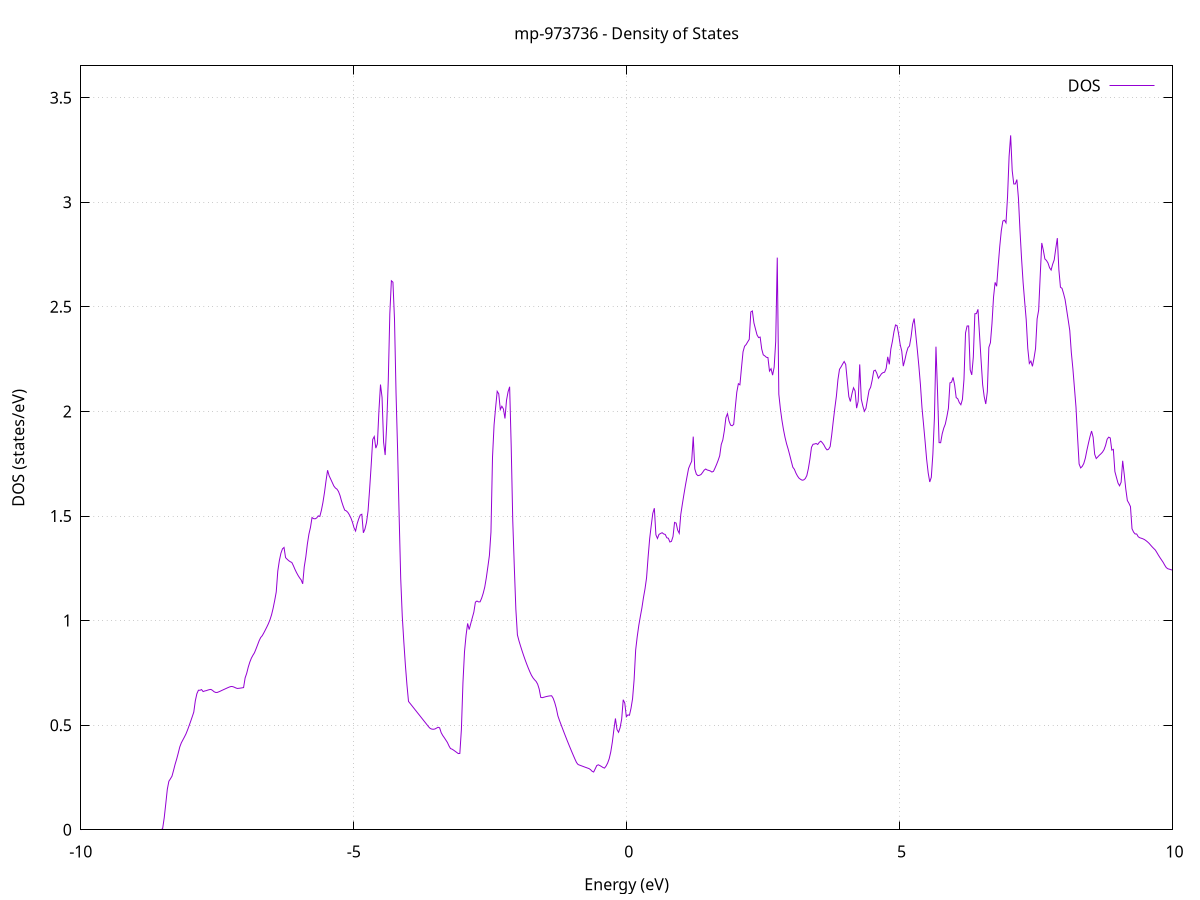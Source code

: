 set title 'mp-973736 - Density of States'
set xlabel 'Energy (eV)'
set ylabel 'DOS (states/eV)'
set grid
set xrange [-10:10]
set yrange [0:3.652]
set xzeroaxis lt -1
set terminal png size 800,600
set output 'mp-973736_dos_gnuplot.png'
plot '-' using 1:2 with lines title 'DOS'
-21.013900 0.000000
-20.985400 0.000000
-20.956900 0.000000
-20.928400 0.000000
-20.899900 0.000000
-20.871400 0.000000
-20.842900 0.000000
-20.814400 0.000000
-20.785900 0.000000
-20.757400 0.000000
-20.728900 0.000000
-20.700400 0.000000
-20.671900 0.000000
-20.643400 0.000000
-20.614900 0.000000
-20.586400 0.000000
-20.557900 0.000000
-20.529400 0.000000
-20.500900 0.000000
-20.472300 0.000000
-20.443800 0.000000
-20.415300 0.000000
-20.386800 0.000000
-20.358300 0.000000
-20.329800 0.000000
-20.301300 0.000000
-20.272800 0.000000
-20.244300 0.000000
-20.215800 0.000000
-20.187300 0.000000
-20.158800 0.000000
-20.130300 0.000000
-20.101800 0.000000
-20.073300 0.000000
-20.044800 0.000000
-20.016300 0.000000
-19.987800 0.000000
-19.959300 0.000000
-19.930800 0.000000
-19.902200 0.000000
-19.873700 0.000000
-19.845200 0.000000
-19.816700 0.000000
-19.788200 0.000000
-19.759700 0.000000
-19.731200 0.000000
-19.702700 0.000000
-19.674200 0.000000
-19.645700 0.000000
-19.617200 0.000000
-19.588700 0.000000
-19.560200 0.000000
-19.531700 0.000000
-19.503200 0.000000
-19.474700 0.000000
-19.446200 0.000000
-19.417700 0.000000
-19.389200 0.000000
-19.360700 0.000000
-19.332100 0.000000
-19.303600 0.000000
-19.275100 0.000000
-19.246600 0.000000
-19.218100 0.000000
-19.189600 0.000000
-19.161100 0.000000
-19.132600 0.000000
-19.104100 0.000000
-19.075600 0.000000
-19.047100 0.000000
-19.018600 0.000000
-18.990100 0.000000
-18.961600 0.000000
-18.933100 0.000000
-18.904600 0.000000
-18.876100 0.000000
-18.847600 0.000000
-18.819100 0.000000
-18.790600 0.000000
-18.762000 0.000000
-18.733500 0.000000
-18.705000 0.000000
-18.676500 0.000000
-18.648000 0.000000
-18.619500 0.000000
-18.591000 0.000000
-18.562500 0.000000
-18.534000 0.000000
-18.505500 0.000000
-18.477000 0.000000
-18.448500 0.000000
-18.420000 196.265000
-18.391500 845.189800
-18.363000 85.508100
-18.334500 175.839500
-18.306000 0.000000
-18.277500 0.000000
-18.249000 0.000000
-18.220400 0.000000
-18.191900 0.000000
-18.163400 0.000000
-18.134900 0.000000
-18.106400 0.000000
-18.077900 0.000000
-18.049400 0.000000
-18.020900 0.000000
-17.992400 0.000000
-17.963900 0.000000
-17.935400 0.000000
-17.906900 0.000000
-17.878400 0.000000
-17.849900 0.000000
-17.821400 0.000000
-17.792900 0.000000
-17.764400 0.000000
-17.735900 0.000000
-17.707400 0.000000
-17.678900 0.000000
-17.650300 0.000000
-17.621800 0.000000
-17.593300 0.000000
-17.564800 0.000000
-17.536300 0.000000
-17.507800 0.000000
-17.479300 0.000000
-17.450800 0.000000
-17.422300 0.000000
-17.393800 0.000000
-17.365300 0.000000
-17.336800 0.000000
-17.308300 0.000000
-17.279800 0.000000
-17.251300 0.000000
-17.222800 0.000000
-17.194300 0.000000
-17.165800 0.000000
-17.137300 0.000000
-17.108800 0.000000
-17.080200 0.000000
-17.051700 0.000000
-17.023200 0.000000
-16.994700 0.000000
-16.966200 0.000000
-16.937700 0.000000
-16.909200 0.000000
-16.880700 0.000000
-16.852200 0.000000
-16.823700 0.000000
-16.795200 0.000000
-16.766700 0.000000
-16.738200 0.000000
-16.709700 0.000000
-16.681200 0.000000
-16.652700 0.000000
-16.624200 0.000000
-16.595700 0.000000
-16.567200 0.000000
-16.538700 0.000000
-16.510100 0.000000
-16.481600 0.000000
-16.453100 0.000000
-16.424600 0.000000
-16.396100 0.000000
-16.367600 0.000000
-16.339100 0.000000
-16.310600 0.000000
-16.282100 0.000000
-16.253600 0.000000
-16.225100 0.000000
-16.196600 0.000000
-16.168100 0.000000
-16.139600 0.000000
-16.111100 0.000000
-16.082600 0.000000
-16.054100 0.000000
-16.025600 0.000000
-15.997100 0.000000
-15.968600 0.000000
-15.940000 0.000000
-15.911500 0.000000
-15.883000 0.000000
-15.854500 0.000000
-15.826000 0.000000
-15.797500 0.000000
-15.769000 0.000000
-15.740500 0.000000
-15.712000 0.000000
-15.683500 0.000000
-15.655000 0.000000
-15.626500 0.000000
-15.598000 0.000000
-15.569500 0.000000
-15.541000 0.000000
-15.512500 0.000000
-15.484000 0.000000
-15.455500 0.000000
-15.427000 0.000000
-15.398400 0.000000
-15.369900 0.000000
-15.341400 0.000000
-15.312900 0.000000
-15.284400 0.000000
-15.255900 0.000000
-15.227400 0.000000
-15.198900 0.000000
-15.170400 0.000000
-15.141900 0.000000
-15.113400 0.000000
-15.084900 0.000000
-15.056400 0.000000
-15.027900 0.000000
-14.999400 0.000000
-14.970900 0.000000
-14.942400 0.000000
-14.913900 0.000000
-14.885400 0.000000
-14.856900 0.000000
-14.828300 0.000000
-14.799800 0.000000
-14.771300 0.000000
-14.742800 0.000000
-14.714300 0.000000
-14.685800 0.000000
-14.657300 0.000000
-14.628800 0.000000
-14.600300 0.000000
-14.571800 0.000000
-14.543300 0.000000
-14.514800 0.000000
-14.486300 0.000000
-14.457800 0.000000
-14.429300 0.000000
-14.400800 0.000000
-14.372300 0.000000
-14.343800 0.000000
-14.315300 0.000000
-14.286800 0.000000
-14.258200 0.000000
-14.229700 0.000000
-14.201200 0.000000
-14.172700 0.000000
-14.144200 0.000000
-14.115700 0.000000
-14.087200 0.000000
-14.058700 0.000000
-14.030200 0.000000
-14.001700 0.000000
-13.973200 0.000000
-13.944700 0.000000
-13.916200 0.000000
-13.887700 0.000000
-13.859200 0.000000
-13.830700 0.000000
-13.802200 0.000000
-13.773700 0.000000
-13.745200 0.000000
-13.716700 0.000000
-13.688100 0.000000
-13.659600 0.000000
-13.631100 0.000000
-13.602600 0.000000
-13.574100 0.000000
-13.545600 0.000000
-13.517100 0.000000
-13.488600 0.000000
-13.460100 0.000000
-13.431600 0.000000
-13.403100 0.000000
-13.374600 0.000000
-13.346100 0.000000
-13.317600 0.000000
-13.289100 0.000000
-13.260600 0.000000
-13.232100 0.000000
-13.203600 0.000000
-13.175100 0.000000
-13.146600 0.000000
-13.118000 0.000000
-13.089500 0.000000
-13.061000 0.000000
-13.032500 0.000000
-13.004000 0.000000
-12.975500 0.000000
-12.947000 0.000000
-12.918500 0.000000
-12.890000 0.000000
-12.861500 0.000000
-12.833000 0.000000
-12.804500 0.000000
-12.776000 0.000000
-12.747500 0.000000
-12.719000 0.000000
-12.690500 0.000000
-12.662000 0.000000
-12.633500 0.000000
-12.605000 0.000000
-12.576500 0.000000
-12.547900 0.000000
-12.519400 0.000000
-12.490900 0.000000
-12.462400 0.000000
-12.433900 0.000000
-12.405400 0.000000
-12.376900 0.000000
-12.348400 0.000000
-12.319900 0.000000
-12.291400 0.000000
-12.262900 0.000000
-12.234400 0.000000
-12.205900 0.000000
-12.177400 0.000000
-12.148900 0.000000
-12.120400 0.000000
-12.091900 0.000000
-12.063400 0.000000
-12.034900 0.000000
-12.006300 0.000000
-11.977800 0.000000
-11.949300 0.000000
-11.920800 0.000000
-11.892300 0.000000
-11.863800 0.000000
-11.835300 0.000000
-11.806800 0.000000
-11.778300 0.000000
-11.749800 0.000000
-11.721300 0.000000
-11.692800 0.000000
-11.664300 0.000000
-11.635800 0.000000
-11.607300 0.000000
-11.578800 0.000000
-11.550300 0.000000
-11.521800 0.000000
-11.493300 0.000000
-11.464800 0.000000
-11.436200 0.000000
-11.407700 0.000000
-11.379200 0.000000
-11.350700 0.000000
-11.322200 0.000000
-11.293700 0.000000
-11.265200 0.000000
-11.236700 0.000000
-11.208200 0.000000
-11.179700 0.000000
-11.151200 0.000000
-11.122700 0.000000
-11.094200 0.000000
-11.065700 0.000000
-11.037200 0.000000
-11.008700 0.000000
-10.980200 0.000000
-10.951700 0.000000
-10.923200 0.000000
-10.894700 0.000000
-10.866100 0.000000
-10.837600 0.000000
-10.809100 0.000000
-10.780600 0.000000
-10.752100 0.000000
-10.723600 0.000000
-10.695100 0.000000
-10.666600 0.000000
-10.638100 0.000000
-10.609600 0.000000
-10.581100 0.000000
-10.552600 0.000000
-10.524100 0.000000
-10.495600 0.000000
-10.467100 0.000000
-10.438600 0.000000
-10.410100 0.000000
-10.381600 0.000000
-10.353100 0.000000
-10.324600 0.000000
-10.296000 0.000000
-10.267500 0.000000
-10.239000 0.000000
-10.210500 0.000000
-10.182000 0.000000
-10.153500 0.000000
-10.125000 0.000000
-10.096500 0.000000
-10.068000 0.000000
-10.039500 0.000000
-10.011000 0.000000
-9.982500 0.000000
-9.954000 0.000000
-9.925500 0.000000
-9.897000 0.000000
-9.868500 0.000000
-9.840000 0.000000
-9.811500 0.000000
-9.783000 0.000000
-9.754500 0.000000
-9.725900 0.000000
-9.697400 0.000000
-9.668900 0.000000
-9.640400 0.000000
-9.611900 0.000000
-9.583400 0.000000
-9.554900 0.000000
-9.526400 0.000000
-9.497900 0.000000
-9.469400 0.000000
-9.440900 0.000000
-9.412400 0.000000
-9.383900 0.000000
-9.355400 0.000000
-9.326900 0.000000
-9.298400 0.000000
-9.269900 0.000000
-9.241400 0.000000
-9.212900 0.000000
-9.184400 0.000000
-9.155800 0.000000
-9.127300 0.000000
-9.098800 0.000000
-9.070300 0.000000
-9.041800 0.000000
-9.013300 0.000000
-8.984800 0.000000
-8.956300 0.000000
-8.927800 0.000000
-8.899300 0.000000
-8.870800 0.000000
-8.842300 0.000000
-8.813800 0.000000
-8.785300 0.000000
-8.756800 0.000000
-8.728300 0.000000
-8.699800 0.000000
-8.671300 0.000000
-8.642800 0.000000
-8.614200 0.000000
-8.585700 0.000000
-8.557200 0.000000
-8.528700 0.000000
-8.500200 0.006600
-8.471700 0.057100
-8.443200 0.124100
-8.414700 0.193900
-8.386200 0.232200
-8.357700 0.243600
-8.329200 0.256300
-8.300700 0.283800
-8.272200 0.313000
-8.243700 0.337800
-8.215200 0.366000
-8.186700 0.395900
-8.158200 0.415600
-8.129700 0.429700
-8.101200 0.443600
-8.072700 0.458500
-8.044100 0.477300
-8.015600 0.497600
-7.987100 0.518600
-7.958600 0.540200
-7.930100 0.562500
-7.901600 0.616900
-7.873100 0.650800
-7.844600 0.667200
-7.816100 0.667000
-7.787600 0.670300
-7.759100 0.660700
-7.730600 0.663500
-7.702100 0.665100
-7.673600 0.667800
-7.645100 0.669900
-7.616600 0.671100
-7.588100 0.666700
-7.559600 0.660200
-7.531100 0.656700
-7.502600 0.656400
-7.474000 0.659300
-7.445500 0.662500
-7.417000 0.666100
-7.388500 0.669500
-7.360000 0.672900
-7.331500 0.676300
-7.303000 0.679700
-7.274500 0.682800
-7.246000 0.685100
-7.217500 0.684400
-7.189000 0.681700
-7.160500 0.678100
-7.132000 0.675600
-7.103500 0.676300
-7.075000 0.677300
-7.046500 0.678500
-7.018000 0.679800
-6.989500 0.726100
-6.961000 0.747600
-6.932500 0.777200
-6.903900 0.801400
-6.875400 0.820200
-6.846900 0.834200
-6.818400 0.846200
-6.789900 0.864700
-6.761400 0.883900
-6.732900 0.903600
-6.704400 0.919000
-6.675900 0.927800
-6.647400 0.941100
-6.618900 0.955500
-6.590400 0.970300
-6.561900 0.986000
-6.533400 1.004800
-6.504900 1.028000
-6.476400 1.059100
-6.447900 1.095900
-6.419400 1.136900
-6.390900 1.237100
-6.362400 1.286800
-6.333800 1.322100
-6.305300 1.343000
-6.276800 1.349700
-6.248300 1.301100
-6.219800 1.293400
-6.191300 1.286600
-6.162800 1.281500
-6.134300 1.278000
-6.105800 1.262900
-6.077300 1.245500
-6.048800 1.230000
-6.020300 1.216300
-5.991800 1.204400
-5.963300 1.194700
-5.934800 1.175800
-5.906300 1.256900
-5.877800 1.304000
-5.849300 1.365700
-5.820800 1.413200
-5.792200 1.445900
-5.763700 1.492800
-5.735200 1.487400
-5.706700 1.486600
-5.678200 1.490900
-5.649700 1.500700
-5.621200 1.498000
-5.592700 1.526600
-5.564200 1.564600
-5.535700 1.612200
-5.507200 1.668500
-5.478700 1.718900
-5.450200 1.692300
-5.421700 1.676400
-5.393200 1.660200
-5.364700 1.643800
-5.336200 1.634000
-5.307700 1.628700
-5.279200 1.617400
-5.250700 1.597800
-5.222100 1.570300
-5.193600 1.547600
-5.165100 1.528200
-5.136600 1.524700
-5.108100 1.517600
-5.079600 1.505600
-5.051100 1.490400
-5.022600 1.469700
-4.994100 1.443500
-4.965600 1.428300
-4.937100 1.462800
-4.908600 1.486400
-4.880100 1.504800
-4.851600 1.508400
-4.823100 1.419700
-4.794600 1.437400
-4.766100 1.469100
-4.737600 1.523800
-4.709100 1.626300
-4.680600 1.740400
-4.652000 1.866000
-4.623500 1.880000
-4.595000 1.824600
-4.566500 1.844800
-4.538000 2.003800
-4.509500 2.128500
-4.481000 2.067500
-4.452500 1.852400
-4.424000 1.791500
-4.395500 1.938700
-4.367000 2.147200
-4.338500 2.467500
-4.310000 2.624600
-4.281500 2.617800
-4.253000 2.441800
-4.224500 2.085900
-4.196000 1.814600
-4.167500 1.495300
-4.139000 1.200700
-4.110500 1.020500
-4.081900 0.898000
-4.053400 0.787100
-4.024900 0.693100
-3.996400 0.613700
-3.967900 0.604300
-3.939400 0.595000
-3.910900 0.585600
-3.882400 0.576200
-3.853900 0.566800
-3.825400 0.557400
-3.796900 0.548100
-3.768400 0.538700
-3.739900 0.529300
-3.711400 0.519900
-3.682900 0.510500
-3.654400 0.501100
-3.625900 0.491700
-3.597400 0.484200
-3.568900 0.481200
-3.540400 0.480500
-3.511800 0.481900
-3.483300 0.486000
-3.454800 0.490100
-3.426300 0.487500
-3.397800 0.464300
-3.369300 0.450900
-3.340800 0.440300
-3.312300 0.428900
-3.283800 0.417400
-3.255300 0.401200
-3.226800 0.388300
-3.198300 0.385400
-3.169800 0.380600
-3.141300 0.375200
-3.112800 0.369700
-3.084300 0.364300
-3.055800 0.365000
-3.027300 0.480100
-2.998800 0.703100
-2.970300 0.851800
-2.941700 0.930300
-2.913200 0.986500
-2.884700 0.957100
-2.856200 0.985500
-2.827700 1.013400
-2.799200 1.040600
-2.770700 1.088400
-2.742200 1.093600
-2.713700 1.089400
-2.685200 1.089700
-2.656700 1.106900
-2.628200 1.130200
-2.599700 1.159900
-2.571200 1.204200
-2.542700 1.256900
-2.514200 1.311600
-2.485700 1.423100
-2.457200 1.782300
-2.428700 1.935600
-2.400100 2.019200
-2.371600 2.096200
-2.343100 2.084300
-2.314600 2.009100
-2.286100 2.024800
-2.257600 2.011900
-2.229100 1.966300
-2.200600 2.053800
-2.172100 2.094100
-2.143600 2.117900
-2.115100 1.835000
-2.086600 1.478900
-2.058100 1.257000
-2.029600 1.054000
-2.001100 0.931800
-1.972600 0.903200
-1.944100 0.878700
-1.915600 0.855300
-1.887100 0.832900
-1.858600 0.811700
-1.830000 0.791600
-1.801500 0.772700
-1.773000 0.755000
-1.744500 0.738900
-1.716000 0.726600
-1.687500 0.717200
-1.659000 0.709400
-1.630500 0.696200
-1.602000 0.672600
-1.573500 0.632900
-1.545000 0.631600
-1.516500 0.633600
-1.488000 0.635800
-1.459500 0.637600
-1.431000 0.639100
-1.402500 0.640200
-1.374000 0.640600
-1.345500 0.628400
-1.317000 0.607500
-1.288500 0.580800
-1.259900 0.544900
-1.231400 0.523300
-1.202900 0.503500
-1.174400 0.483800
-1.145900 0.464300
-1.117400 0.445200
-1.088900 0.426400
-1.060400 0.407900
-1.031900 0.389800
-1.003400 0.372000
-0.974900 0.354500
-0.946400 0.337400
-0.917900 0.321300
-0.889400 0.311900
-0.860900 0.309000
-0.832400 0.306200
-0.803900 0.303400
-0.775400 0.300600
-0.746900 0.297900
-0.718400 0.295200
-0.689800 0.292500
-0.661300 0.287400
-0.632800 0.279700
-0.604300 0.276100
-0.575800 0.291400
-0.547300 0.307100
-0.518800 0.310600
-0.490300 0.306900
-0.461800 0.302600
-0.433300 0.297700
-0.404800 0.294900
-0.376300 0.304800
-0.347800 0.319200
-0.319300 0.340000
-0.290800 0.372300
-0.262300 0.418700
-0.233800 0.479000
-0.205300 0.532000
-0.176800 0.479200
-0.148300 0.466100
-0.119700 0.488400
-0.091200 0.528700
-0.062700 0.621700
-0.034200 0.605700
-0.005700 0.540500
0.022800 0.549300
0.051300 0.547400
0.079800 0.580500
0.108300 0.626300
0.136800 0.717500
0.165300 0.859500
0.193800 0.923100
0.222300 0.976300
0.250800 1.019600
0.279300 1.060300
0.307800 1.109500
0.336300 1.151500
0.364800 1.204400
0.393300 1.303800
0.421800 1.392000
0.450400 1.454400
0.478900 1.512700
0.507400 1.537300
0.535900 1.410400
0.564400 1.392600
0.592900 1.412300
0.621400 1.416500
0.649900 1.420200
0.678400 1.414200
0.706900 1.411900
0.735400 1.396100
0.763900 1.393700
0.792400 1.375800
0.820900 1.378800
0.849400 1.401900
0.877900 1.469500
0.906400 1.466100
0.934900 1.432400
0.963400 1.417400
0.992000 1.507700
1.020500 1.556600
1.049000 1.602800
1.077500 1.647400
1.106000 1.688100
1.134500 1.727400
1.163000 1.745600
1.191500 1.761900
1.220000 1.879600
1.248500 1.725100
1.277000 1.700300
1.305500 1.693000
1.334000 1.694700
1.362500 1.698400
1.391000 1.708100
1.419500 1.719200
1.448000 1.724700
1.476500 1.720000
1.505000 1.718000
1.533500 1.715200
1.562100 1.710200
1.590600 1.713500
1.619100 1.729300
1.647600 1.746600
1.676100 1.766000
1.704600 1.788100
1.733100 1.841700
1.761600 1.863600
1.790100 1.908500
1.818600 1.970500
1.847100 1.989300
1.875600 1.954000
1.904100 1.934600
1.932600 1.931500
1.961100 1.938000
1.989600 2.017200
2.018100 2.092200
2.046600 2.132500
2.075100 2.127300
2.103600 2.207900
2.132200 2.285000
2.160700 2.311800
2.189200 2.319800
2.217700 2.332600
2.246200 2.344600
2.274700 2.475500
2.303200 2.480400
2.331700 2.423100
2.360200 2.394200
2.388700 2.365700
2.417200 2.353000
2.445700 2.355500
2.474200 2.298800
2.502700 2.270600
2.531200 2.265600
2.559700 2.258900
2.588200 2.257600
2.616700 2.193000
2.645200 2.204300
2.673700 2.173400
2.702300 2.211100
2.730800 2.333900
2.759300 2.735300
2.787800 2.082300
2.816300 2.013100
2.844800 1.958000
2.873300 1.913000
2.901800 1.875500
2.930300 1.844900
2.958800 1.820000
2.987300 1.791900
3.015800 1.762300
3.044300 1.733600
3.072800 1.723400
3.101300 1.705200
3.129800 1.691200
3.158300 1.680800
3.186800 1.675300
3.215300 1.671200
3.243800 1.672500
3.272400 1.678900
3.300900 1.693500
3.329400 1.727100
3.357900 1.772900
3.386400 1.828600
3.414900 1.843000
3.443400 1.844300
3.471900 1.846700
3.500400 1.842000
3.528900 1.852300
3.557400 1.858000
3.585900 1.850100
3.614400 1.839600
3.642900 1.825200
3.671400 1.816200
3.699900 1.819300
3.728400 1.832000
3.756900 1.887800
3.785400 1.953900
3.813900 2.015600
3.842500 2.072800
3.871000 2.152100
3.899500 2.201400
3.928000 2.212900
3.956500 2.226500
3.985000 2.238700
4.013500 2.224600
4.042000 2.145800
4.070500 2.070800
4.099000 2.047400
4.127500 2.084400
4.156000 2.113100
4.184500 2.098100
4.213000 2.015600
4.241500 2.048200
4.270000 2.224700
4.298500 2.059000
4.327000 2.025800
4.355500 2.000500
4.384100 2.014800
4.412600 2.058700
4.441100 2.100800
4.469600 2.115300
4.498100 2.149100
4.526600 2.193500
4.555100 2.197400
4.583600 2.182000
4.612100 2.158600
4.640600 2.169100
4.669100 2.180200
4.697600 2.185600
4.726100 2.187600
4.754600 2.205900
4.783100 2.261000
4.811600 2.225100
4.840100 2.298200
4.868600 2.334900
4.897100 2.380700
4.925600 2.413400
4.954200 2.410000
4.982700 2.369500
5.011200 2.319600
5.039700 2.288800
5.068200 2.216400
5.096700 2.245700
5.125200 2.279800
5.153700 2.304600
5.182200 2.313100
5.210700 2.356700
5.239200 2.416800
5.267700 2.444200
5.296200 2.369600
5.324700 2.295400
5.353200 2.217400
5.381700 2.129100
5.410200 2.019600
5.438700 1.939400
5.467200 1.858000
5.495700 1.771700
5.524300 1.706200
5.552800 1.662800
5.581300 1.685000
5.609800 1.794800
5.638300 1.968200
5.666800 2.309600
5.695300 2.095900
5.723800 1.850900
5.752300 1.850400
5.780800 1.892800
5.809300 1.920100
5.837800 1.939400
5.866300 1.974300
5.894800 2.014800
5.923300 2.136500
5.951800 2.139700
5.980300 2.162800
6.008800 2.125900
6.037300 2.066100
6.065800 2.060600
6.094400 2.042400
6.122900 2.032000
6.151400 2.057600
6.179900 2.153200
6.208400 2.375500
6.236900 2.408400
6.265400 2.408700
6.293900 2.198600
6.322400 2.174600
6.350900 2.259500
6.379400 2.467100
6.407900 2.467700
6.436400 2.488200
6.464900 2.366300
6.493400 2.244400
6.521900 2.128300
6.550400 2.070700
6.578900 2.035500
6.607400 2.093400
6.635900 2.306600
6.664500 2.328600
6.693000 2.420500
6.721500 2.546500
6.750000 2.617000
6.778500 2.598400
6.807000 2.698300
6.835500 2.789200
6.864000 2.864600
6.892500 2.910100
6.921000 2.914400
6.949500 2.901500
6.978000 3.026000
7.006500 3.219000
7.035000 3.319700
7.063500 3.151200
7.092000 3.087500
7.120500 3.087400
7.149000 3.108500
7.177500 3.019700
7.206100 2.864600
7.234600 2.731500
7.263100 2.616600
7.291600 2.525500
7.320100 2.438500
7.348600 2.301700
7.377100 2.229300
7.405600 2.240700
7.434100 2.215600
7.462600 2.253600
7.491100 2.300700
7.519600 2.442100
7.548100 2.484400
7.576600 2.648300
7.605100 2.805400
7.633600 2.770800
7.662100 2.729100
7.690600 2.721800
7.719100 2.709600
7.747600 2.687000
7.776200 2.675900
7.804700 2.703600
7.833200 2.724400
7.861700 2.779200
7.890200 2.828600
7.918700 2.676400
7.947200 2.593800
7.975700 2.588600
8.004200 2.563700
8.032700 2.534200
8.061200 2.485100
8.089700 2.436400
8.118200 2.386700
8.146700 2.281300
8.175200 2.204000
8.203700 2.112000
8.232200 2.020100
8.260700 1.878300
8.289200 1.748600
8.317700 1.729900
8.346300 1.737200
8.374800 1.751100
8.403300 1.776800
8.431800 1.814500
8.460300 1.848200
8.488800 1.879700
8.517300 1.906300
8.545800 1.877100
8.574300 1.795400
8.602800 1.774900
8.631300 1.782500
8.659800 1.790600
8.688300 1.797300
8.716800 1.805200
8.745300 1.817100
8.773800 1.837400
8.802300 1.867100
8.830800 1.877000
8.859300 1.873400
8.887800 1.815300
8.916400 1.818600
8.944900 1.712200
8.973400 1.684200
9.001900 1.657400
9.030400 1.644400
9.058900 1.661700
9.087400 1.764000
9.115900 1.699200
9.144400 1.628900
9.172900 1.574100
9.201400 1.561100
9.229900 1.545100
9.258400 1.439100
9.286900 1.423200
9.315400 1.414200
9.343900 1.414000
9.372400 1.400900
9.400900 1.396000
9.429400 1.393700
9.457900 1.391000
9.486500 1.387400
9.515000 1.382200
9.543500 1.376100
9.572000 1.369100
9.600500 1.360500
9.629000 1.352100
9.657500 1.344500
9.686000 1.337200
9.714500 1.325000
9.743000 1.312400
9.771500 1.300700
9.800000 1.289700
9.828500 1.278600
9.857000 1.265200
9.885500 1.253600
9.914000 1.247900
9.942500 1.245800
9.971000 1.243500
9.999500 1.241300
10.028000 1.241500
10.056600 1.243300
10.085100 1.244000
10.113600 1.243400
10.142100 1.242500
10.170600 1.241400
10.199100 1.242700
10.227600 1.266000
10.256100 1.278400
10.284600 1.287200
10.313100 1.300900
10.341600 1.314600
10.370100 1.327800
10.398600 1.335300
10.427100 1.394200
10.455600 1.434700
10.484100 1.407500
10.512600 1.389100
10.541100 1.422000
10.569600 1.495500
10.598200 1.503800
10.626700 1.571900
10.655200 1.627600
10.683700 1.690700
10.712200 1.720700
10.740700 1.705200
10.769200 1.577000
10.797700 1.521500
10.826200 1.480800
10.854700 1.457700
10.883200 1.433800
10.911700 1.421300
10.940200 1.419000
10.968700 1.421600
10.997200 1.432700
11.025700 1.432400
11.054200 1.431100
11.082700 1.426100
11.111200 1.423000
11.139700 1.419700
11.168300 1.439600
11.196800 1.450400
11.225300 1.456600
11.253800 1.457300
11.282300 1.454600
11.310800 1.455500
11.339300 1.467800
11.367800 1.464700
11.396300 1.465000
11.424800 1.467900
11.453300 1.473500
11.481800 1.479300
11.510300 1.481500
11.538800 1.483000
11.567300 1.494300
11.595800 1.514200
11.624300 1.525500
11.652800 1.537300
11.681300 1.559400
11.709800 1.581100
11.738400 1.619400
11.766900 1.703900
11.795400 2.025000
11.823900 1.983900
11.852400 1.972000
11.880900 1.932300
11.909400 1.933100
11.937900 1.950300
11.966400 2.022900
11.994900 2.053400
12.023400 2.042000
12.051900 2.027100
12.080400 2.026800
12.108900 2.008000
12.137400 2.006000
12.165900 1.964400
12.194400 1.937000
12.222900 1.924500
12.251400 1.930400
12.279900 1.944400
12.308500 1.954400
12.337000 1.970500
12.365500 2.032200
12.394000 2.095500
12.422500 2.211700
12.451000 2.297900
12.479500 2.232100
12.508000 2.237300
12.536500 2.236000
12.565000 2.250100
12.593500 2.281100
12.622000 2.300100
12.650500 2.295800
12.679000 2.353600
12.707500 2.398900
12.736000 2.451000
12.764500 2.416400
12.793000 2.477400
12.821500 2.479200
12.850000 2.538500
12.878600 2.653800
12.907100 2.716800
12.935600 2.900700
12.964100 2.787400
12.992600 2.751300
13.021100 2.854800
13.049600 2.737200
13.078100 2.677000
13.106600 2.592400
13.135100 2.535300
13.163600 2.492800
13.192100 2.580100
13.220600 2.584600
13.249100 2.594500
13.277600 2.768500
13.306100 2.602600
13.334600 2.201800
13.363100 2.149900
13.391600 2.159500
13.420100 2.192500
13.448700 2.164000
13.477200 2.185900
13.505700 2.216200
13.534200 2.248600
13.562700 2.276200
13.591200 2.312100
13.619700 2.332200
13.648200 2.355800
13.676700 2.384100
13.705200 2.361000
13.733700 2.320800
13.762200 2.287700
13.790700 2.271700
13.819200 2.287900
13.847700 2.303100
13.876200 2.369900
13.904700 2.398500
13.933200 2.480200
13.961700 2.583300
13.990300 2.561700
14.018800 2.561400
14.047300 2.586100
14.075800 2.625000
14.104300 2.715500
14.132800 2.816500
14.161300 2.813100
14.189800 2.772000
14.218300 2.775600
14.246800 2.717100
14.275300 2.666000
14.303800 2.620900
14.332300 2.615000
14.360800 2.571100
14.389300 2.567400
14.417800 2.707500
14.446300 2.536600
14.474800 2.499000
14.503300 2.406000
14.531800 2.308600
14.560400 2.262400
14.588900 2.238800
14.617400 2.221600
14.645900 2.210300
14.674400 2.220600
14.702900 2.177400
14.731400 2.073300
14.759900 2.008600
14.788400 1.957800
14.816900 1.997600
14.845400 1.961100
14.873900 1.977900
14.902400 1.958900
14.930900 2.035400
14.959400 2.074000
14.987900 2.144300
15.016400 2.209600
15.044900 2.267300
15.073400 2.381100
15.101900 2.383200
15.130500 2.315800
15.159000 2.240800
15.187500 2.185100
15.216000 2.167700
15.244500 2.160100
15.273000 2.096900
15.301500 2.007500
15.330000 1.956300
15.358500 1.893300
15.387000 1.830200
15.415500 1.799000
15.444000 1.815400
15.472500 1.854200
15.501000 1.879000
15.529500 1.848300
15.558000 1.857600
15.586500 1.877300
15.615000 1.907700
15.643500 1.930300
15.672000 1.945700
15.700600 1.940100
15.729100 1.988200
15.757600 1.926600
15.786100 1.935800
15.814600 1.950000
15.843100 1.968300
15.871600 1.989700
15.900100 2.204600
15.928600 2.160100
15.957100 2.159500
15.985600 2.201500
16.014100 2.271200
16.042600 2.290300
16.071100 2.370700
16.099600 2.420000
16.128100 2.451400
16.156600 2.475500
16.185100 2.476500
16.213600 2.512400
16.242100 2.534600
16.270700 2.570300
16.299200 2.546700
16.327700 2.560400
16.356200 2.550700
16.384700 2.572200
16.413200 2.570300
16.441700 2.520700
16.470200 2.525400
16.498700 2.522400
16.527200 2.502100
16.555700 2.485100
16.584200 2.472000
16.612700 2.466300
16.641200 2.457600
16.669700 2.451800
16.698200 2.452700
16.726700 2.419400
16.755200 2.396600
16.783700 2.424900
16.812300 2.457600
16.840800 2.497500
16.869300 2.544900
16.897800 2.547500
16.926300 2.511200
16.954800 2.457500
16.983300 2.447900
17.011800 2.446100
17.040300 2.440300
17.068800 2.443100
17.097300 2.456100
17.125800 2.467900
17.154300 2.421800
17.182800 2.361600
17.211300 2.333900
17.239800 2.276500
17.268300 2.241300
17.296800 2.217500
17.325300 2.201900
17.353800 2.190000
17.382400 2.182000
17.410900 2.182100
17.439400 2.192000
17.467900 2.226600
17.496400 2.301400
17.524900 2.532200
17.553400 2.582300
17.581900 2.611900
17.610400 2.657600
17.638900 2.629500
17.667400 2.602500
17.695900 2.610500
17.724400 2.613100
17.752900 2.621100
17.781400 2.654300
17.809900 2.703200
17.838400 2.762400
17.866900 2.884800
17.895400 2.550000
17.923900 2.518300
17.952500 2.544300
17.981000 2.588400
18.009500 2.661800
18.038000 2.736200
18.066500 2.865100
18.095000 2.978500
18.123500 3.014800
18.152000 2.900400
18.180500 2.785400
18.209000 2.722200
18.237500 2.653100
18.266000 2.585600
18.294500 2.525700
18.323000 2.455000
18.351500 2.393600
18.380000 2.352300
18.408500 2.352400
18.437000 2.381200
18.465500 2.490100
18.494000 2.636200
18.522600 2.681600
18.551100 2.743400
18.579600 2.802200
18.608100 2.780300
18.636600 2.817400
18.665100 2.847800
18.693600 2.858800
18.722100 2.891600
18.750600 2.892600
18.779100 2.903900
18.807600 2.914900
18.836100 2.928300
18.864600 2.942100
18.893100 3.020300
18.921600 3.063600
18.950100 3.101100
18.978600 3.116200
19.007100 3.145900
19.035600 3.133400
19.064100 3.378200
19.092700 3.206700
19.121200 3.289700
19.149700 3.325500
19.178200 3.339400
19.206700 3.324500
19.235200 3.170900
19.263700 3.108800
19.292200 3.110100
19.320700 3.092100
19.349200 2.982100
19.377700 2.962500
19.406200 3.010400
19.434700 3.016400
19.463200 2.938400
19.491700 2.929900
19.520200 3.078600
19.548700 3.101700
19.577200 3.111000
19.605700 3.070300
19.634200 3.021700
19.662800 3.005500
19.691300 2.895200
19.719800 2.872300
19.748300 2.796100
19.776800 2.710200
19.805300 2.643200
19.833800 2.550900
19.862300 2.486400
19.890800 2.511200
19.919300 2.683500
19.947800 2.566200
19.976300 2.561300
20.004800 2.655300
20.033300 2.722900
20.061800 2.746100
20.090300 2.716000
20.118800 2.689600
20.147300 2.666300
20.175800 2.662600
20.204400 2.664700
20.232900 2.697000
20.261400 2.771100
20.289900 2.678600
20.318400 2.644600
20.346900 2.614500
20.375400 2.627000
20.403900 2.643500
20.432400 2.612500
20.460900 2.581800
20.489400 2.577000
20.517900 2.571700
20.546400 2.564800
20.574900 2.570000
20.603400 2.572700
20.631900 2.592300
20.660400 2.618600
20.688900 2.651600
20.717400 2.622500
20.745900 2.583100
20.774500 2.514900
20.803000 2.475400
20.831500 2.485300
20.860000 2.590200
20.888500 2.670400
20.917000 2.753000
20.945500 2.914900
20.974000 3.003400
21.002500 3.080800
21.031000 3.139800
21.059500 3.174200
21.088000 3.143800
21.116500 3.087500
21.145000 3.024200
21.173500 2.999000
21.202000 3.018600
21.230500 3.042300
21.259000 2.988700
21.287500 2.926400
21.316000 2.831900
21.344600 2.814300
21.373100 2.980500
21.401600 2.852700
21.430100 2.814200
21.458600 2.809200
21.487100 2.823500
21.515600 2.903800
21.544100 2.931700
21.572600 2.906400
21.601100 2.884500
21.629600 2.878100
21.658100 2.871600
21.686600 2.865400
21.715100 3.014900
21.743600 3.127100
21.772100 3.248800
21.800600 3.334600
21.829100 3.153200
21.857600 2.848600
21.886100 2.665000
21.914700 2.601700
21.943200 2.535900
21.971700 2.536100
22.000200 2.619400
22.028700 2.800400
22.057200 2.878800
22.085700 2.965400
22.114200 2.927000
22.142700 2.863200
22.171200 2.892900
22.199700 2.968500
22.228200 2.925900
22.256700 2.847000
22.285200 2.809600
22.313700 2.822400
22.342200 2.960800
22.370700 3.094400
22.399200 3.462300
22.427700 3.740600
22.456200 3.822700
22.484800 3.720600
22.513300 3.584800
22.541800 3.446900
22.570300 3.215600
22.598800 2.998500
22.627300 2.916500
22.655800 2.952800
22.684300 3.169600
22.712800 3.263700
22.741300 3.262500
22.769800 3.231200
22.798300 3.147800
22.826800 3.130300
22.855300 3.154400
22.883800 3.322900
22.912300 3.259600
22.940800 3.271700
22.969300 3.461400
22.997800 3.291100
23.026300 3.263800
23.054900 3.179900
23.083400 3.084300
23.111900 3.014800
23.140400 3.027500
23.168900 3.085200
23.197400 3.117100
23.225900 3.246700
23.254400 3.209400
23.282900 3.288300
23.311400 3.389300
23.339900 3.451600
23.368400 3.520400
23.396900 3.517000
23.425400 3.524800
23.453900 3.563400
23.482400 3.636200
23.510900 3.708300
23.539400 3.743000
23.567900 3.819100
23.596500 3.880200
23.625000 3.972200
23.653500 4.104700
23.682000 4.108700
23.710500 3.941200
23.739000 3.900800
23.767500 3.793400
23.796000 3.558600
23.824500 3.412600
23.853000 3.375600
23.881500 3.303200
23.910000 3.234900
23.938500 3.166200
23.967000 3.079800
23.995500 3.092700
24.024000 3.138900
24.052500 3.195500
24.081000 3.166400
24.109500 3.223700
24.138000 3.223000
24.166600 3.229100
24.195100 3.386700
24.223600 3.674900
24.252100 3.688300
24.280600 3.773600
24.309100 3.947700
24.337600 3.848900
24.366100 3.798700
24.394600 3.745800
24.423100 3.708800
24.451600 3.761000
24.480100 3.751700
24.508600 3.749300
24.537100 3.672900
24.565600 3.699900
24.594100 3.583100
24.622600 3.489700
24.651100 3.421600
24.679600 3.366100
24.708100 3.336500
24.736700 3.641400
24.765200 3.254700
24.793700 3.141300
24.822200 3.085700
24.850700 3.044800
24.879200 3.098400
24.907700 3.219000
24.936200 3.167400
24.964700 3.087200
24.993200 3.009600
25.021700 2.940200
25.050200 2.906000
25.078700 2.892800
25.107200 2.841400
25.135700 2.769000
25.164200 2.679100
25.192700 2.613500
25.221200 2.548200
25.249700 2.512400
25.278200 2.506300
25.306800 2.545000
25.335300 2.522400
25.363800 2.482000
25.392300 2.448700
25.420800 2.446800
25.449300 2.522700
25.477800 2.640100
25.506300 2.755300
25.534800 2.887300
25.563300 3.115700
25.591800 3.047100
25.620300 3.138300
25.648800 3.271700
25.677300 3.310000
25.705800 3.185400
25.734300 3.047700
25.762800 2.916700
25.791300 2.828900
25.819800 2.789300
25.848300 2.817400
25.876900 2.886400
25.905400 2.977600
25.933900 3.042200
25.962400 2.932000
25.990900 3.007700
26.019400 3.059200
26.047900 3.162200
26.076400 3.249000
26.104900 3.385500
26.133400 3.507300
26.161900 3.577800
26.190400 3.646700
26.218900 3.687300
26.247400 3.732900
26.275900 3.769600
26.304400 3.631600
26.332900 3.513900
26.361400 3.408700
26.389900 3.481000
26.418500 3.348800
26.447000 3.089700
26.475500 3.044200
26.504000 2.999500
26.532500 2.832300
26.561000 2.801400
26.589500 2.813400
26.618000 2.856300
26.646500 2.936900
26.675000 3.089400
26.703500 3.475200
26.732000 3.588400
26.760500 3.772400
26.789000 3.771200
26.817500 3.675700
26.846000 3.717800
26.874500 3.701700
26.903000 3.563400
26.931500 3.355900
26.960000 3.233700
26.988600 3.210600
27.017100 3.129500
27.045600 3.050200
27.074100 2.978600
27.102600 2.934600
27.131100 2.909300
27.159600 2.899400
27.188100 2.907700
27.216600 2.924200
27.245100 2.943600
27.273600 3.062700
27.302100 3.096500
27.330600 3.076700
27.359100 3.092900
27.387600 3.162100
27.416100 3.254200
27.444600 3.215400
27.473100 3.248100
27.501600 3.273400
27.530100 3.278900
27.558700 3.319100
27.587200 3.347800
27.615700 3.391900
27.644200 3.406200
27.672700 3.471300
27.701200 3.227200
27.729700 3.144100
27.758200 3.143100
27.786700 3.130500
27.815200 3.139200
27.843700 3.149000
27.872200 3.162400
27.900700 3.211500
27.929200 3.299600
27.957700 3.169000
27.986200 3.064400
28.014700 3.111500
28.043200 3.144800
28.071700 3.174600
28.100200 3.214700
28.128800 3.243800
28.157300 3.315500
28.185800 3.341500
28.214300 3.462400
28.242800 3.442700
28.271300 3.471800
28.299800 3.469800
28.328300 3.522500
28.356800 3.501100
28.385300 3.426000
28.413800 3.381700
28.442300 3.366200
28.470800 3.326100
28.499300 3.315200
28.527800 3.306000
28.556300 3.294800
28.584800 3.288400
28.613300 3.287500
28.641800 3.271000
28.670300 3.253800
28.698900 3.279100
28.727400 3.370000
28.755900 3.456600
28.784400 3.565900
28.812900 3.621300
28.841400 3.699700
28.869900 3.728100
28.898400 3.777300
28.926900 3.900800
28.955400 3.842800
28.983900 3.725300
29.012400 3.697500
29.040900 3.731400
29.069400 3.732400
29.097900 3.734200
29.126400 3.739500
29.154900 3.765200
29.183400 3.718900
29.211900 3.672900
29.240400 3.621700
29.269000 3.609400
29.297500 3.616400
29.326000 3.636100
29.354500 3.615600
29.383000 3.634800
29.411500 3.646300
29.440000 3.675600
29.468500 3.686100
29.497000 3.663300
29.525500 3.666600
29.554000 3.696900
29.582500 3.678500
29.611000 3.633400
29.639500 3.465300
29.668000 3.304800
29.696500 3.224600
29.725000 3.158900
29.753500 3.102000
29.782000 3.023500
29.810600 2.989200
29.839100 2.995700
29.867600 3.032900
29.896100 3.036900
29.924600 3.038400
29.953100 3.041300
29.981600 3.036700
30.010100 3.052200
30.038600 3.071500
30.067100 3.103300
30.095600 3.121700
30.124100 2.957800
30.152600 2.886200
30.181100 2.823600
30.209600 2.763600
30.238100 2.704900
30.266600 2.663300
30.295100 2.635900
30.323600 2.611600
30.352100 2.606900
30.380700 2.804800
30.409200 2.696100
30.437700 2.528100
30.466200 2.375900
30.494700 2.310600
30.523200 2.248400
30.551700 2.191400
30.580200 2.137400
30.608700 2.088000
30.637200 2.045400
30.665700 2.008000
30.694200 1.973200
30.722700 1.975600
30.751200 1.925100
30.779700 1.888200
30.808200 1.870000
30.836700 1.868100
30.865200 1.885000
30.893700 1.913600
30.922200 1.912900
30.950800 1.860100
30.979300 1.814700
31.007800 1.765100
31.036300 1.715900
31.064800 1.657800
31.093300 1.568700
31.121800 1.487800
31.150300 1.442500
31.178800 1.400800
31.207300 1.365700
31.235800 1.338200
31.264300 1.315400
31.292800 1.308800
31.321300 1.277200
31.349800 1.244400
31.378300 1.198200
31.406800 1.111100
31.435300 1.032800
31.463800 0.960200
31.492300 0.892800
31.520900 0.849100
31.549400 0.807600
31.577900 0.767500
31.606400 0.730600
31.634900 0.706600
31.663400 0.695200
31.691900 0.670100
31.720400 0.638100
31.748900 0.611900
31.777400 0.589800
31.805900 0.570400
31.834400 0.552900
31.862900 0.534600
31.891400 0.514900
31.919900 0.495500
31.948400 0.478700
31.976900 0.463200
32.005400 0.447800
32.033900 0.432700
32.062400 0.418800
32.091000 0.400800
32.119500 0.390100
32.148000 0.382600
32.176500 0.384400
32.205000 0.385800
32.233500 0.365400
32.262000 0.345400
32.290500 0.311600
32.319000 0.291200
32.347500 0.272900
32.376000 0.260900
32.404500 0.249200
32.433000 0.237800
32.461500 0.226800
32.490000 0.199600
32.518500 0.174200
32.547000 0.155700
32.575500 0.144200
32.604000 0.133500
32.632500 0.123600
32.661100 0.114300
32.689600 0.105800
32.718100 0.098000
32.746600 0.090800
32.775100 0.084300
32.803600 0.078000
32.832100 0.072000
32.860600 0.066200
32.889100 0.060800
32.917600 0.054400
32.946100 0.047000
32.974600 0.046800
33.003100 0.040300
33.031600 0.034500
33.060100 0.029200
33.088600 0.024500
33.117100 0.020300
33.145600 0.016700
33.174100 0.013600
33.202700 0.011000
33.231200 0.008400
33.259700 0.005900
33.288200 0.003800
33.316700 0.002200
33.345200 0.001000
33.373700 0.000300
33.402200 0.000000
33.430700 0.000000
33.459200 0.000000
33.487700 0.000000
33.516200 0.000000
33.544700 0.000000
33.573200 0.000000
33.601700 0.000000
33.630200 0.000000
33.658700 0.000000
33.687200 0.000000
33.715700 0.000000
33.744200 0.000000
33.772800 0.000000
33.801300 0.000000
33.829800 0.000000
33.858300 0.000000
33.886800 0.000000
33.915300 0.000000
33.943800 0.000000
33.972300 0.000000
34.000800 0.000000
34.029300 0.000000
34.057800 0.000000
34.086300 0.000000
34.114800 0.000000
34.143300 0.000000
34.171800 0.000000
34.200300 0.000000
34.228800 0.000000
34.257300 0.000000
34.285800 0.000000
34.314300 0.000000
34.342900 0.000000
34.371400 0.000000
34.399900 0.000000
34.428400 0.000000
34.456900 0.000000
34.485400 0.000000
34.513900 0.000000
34.542400 0.000000
34.570900 0.000000
34.599400 0.000000
34.627900 0.000000
34.656400 0.000000
34.684900 0.000000
34.713400 0.000000
34.741900 0.000000
34.770400 0.000000
34.798900 0.000000
34.827400 0.000000
34.855900 0.000000
34.884400 0.000000
34.913000 0.000000
34.941500 0.000000
34.970000 0.000000
34.998500 0.000000
35.027000 0.000000
35.055500 0.000000
35.084000 0.000000
35.112500 0.000000
35.141000 0.000000
35.169500 0.000000
35.198000 0.000000
35.226500 0.000000
35.255000 0.000000
35.283500 0.000000
35.312000 0.000000
35.340500 0.000000
35.369000 0.000000
35.397500 0.000000
35.426000 0.000000
35.454500 0.000000
35.483100 0.000000
35.511600 0.000000
35.540100 0.000000
35.568600 0.000000
35.597100 0.000000
35.625600 0.000000
35.654100 0.000000
35.682600 0.000000
35.711100 0.000000
35.739600 0.000000
35.768100 0.000000
35.796600 0.000000
35.825100 0.000000
35.853600 0.000000
35.882100 0.000000
35.910600 0.000000
35.939100 0.000000
35.967600 0.000000
35.996100 0.000000
e
